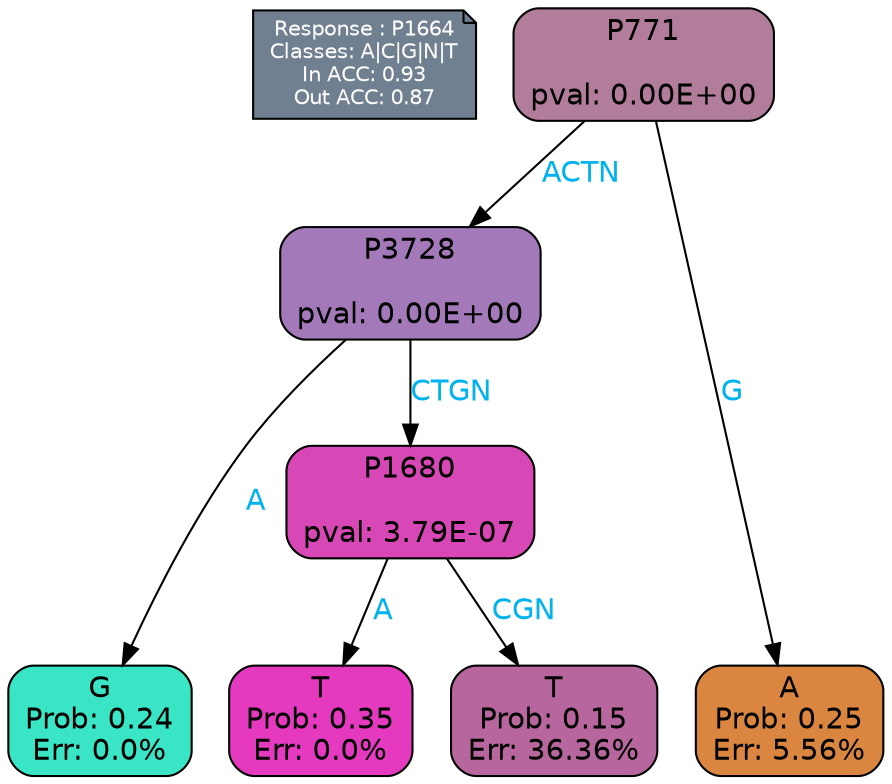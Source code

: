 digraph Tree {
node [shape=box, style="filled, rounded", color="black", fontname=helvetica] ;
graph [ranksep=equally, splines=polylines, bgcolor=transparent, dpi=600] ;
edge [fontname=helvetica] ;
LEGEND [label="Response : P1664
Classes: A|C|G|N|T
In ACC: 0.93
Out ACC: 0.87
",shape=note,align=left,style=filled,fillcolor="slategray",fontcolor="white",fontsize=10];1 [label="P771

pval: 0.00E+00", fillcolor="#b27d9b"] ;
2 [label="P3728

pval: 0.00E+00", fillcolor="#a479ba"] ;
3 [label="G
Prob: 0.24
Err: 0.0%", fillcolor="#39e5c5"] ;
4 [label="P1680

pval: 3.79E-07", fillcolor="#d747b5"] ;
5 [label="T
Prob: 0.35
Err: 0.0%", fillcolor="#e539c0"] ;
6 [label="T
Prob: 0.15
Err: 36.36%", fillcolor="#b8679e"] ;
7 [label="A
Prob: 0.25
Err: 5.56%", fillcolor="#db8640"] ;
1 -> 2 [label="ACTN",fontcolor=deepskyblue2] ;
1 -> 7 [label="G",fontcolor=deepskyblue2] ;
2 -> 3 [label="A",fontcolor=deepskyblue2] ;
2 -> 4 [label="CTGN",fontcolor=deepskyblue2] ;
4 -> 5 [label="A",fontcolor=deepskyblue2] ;
4 -> 6 [label="CGN",fontcolor=deepskyblue2] ;
{rank = same; 3;5;6;7;}{rank = same; LEGEND;1;}}